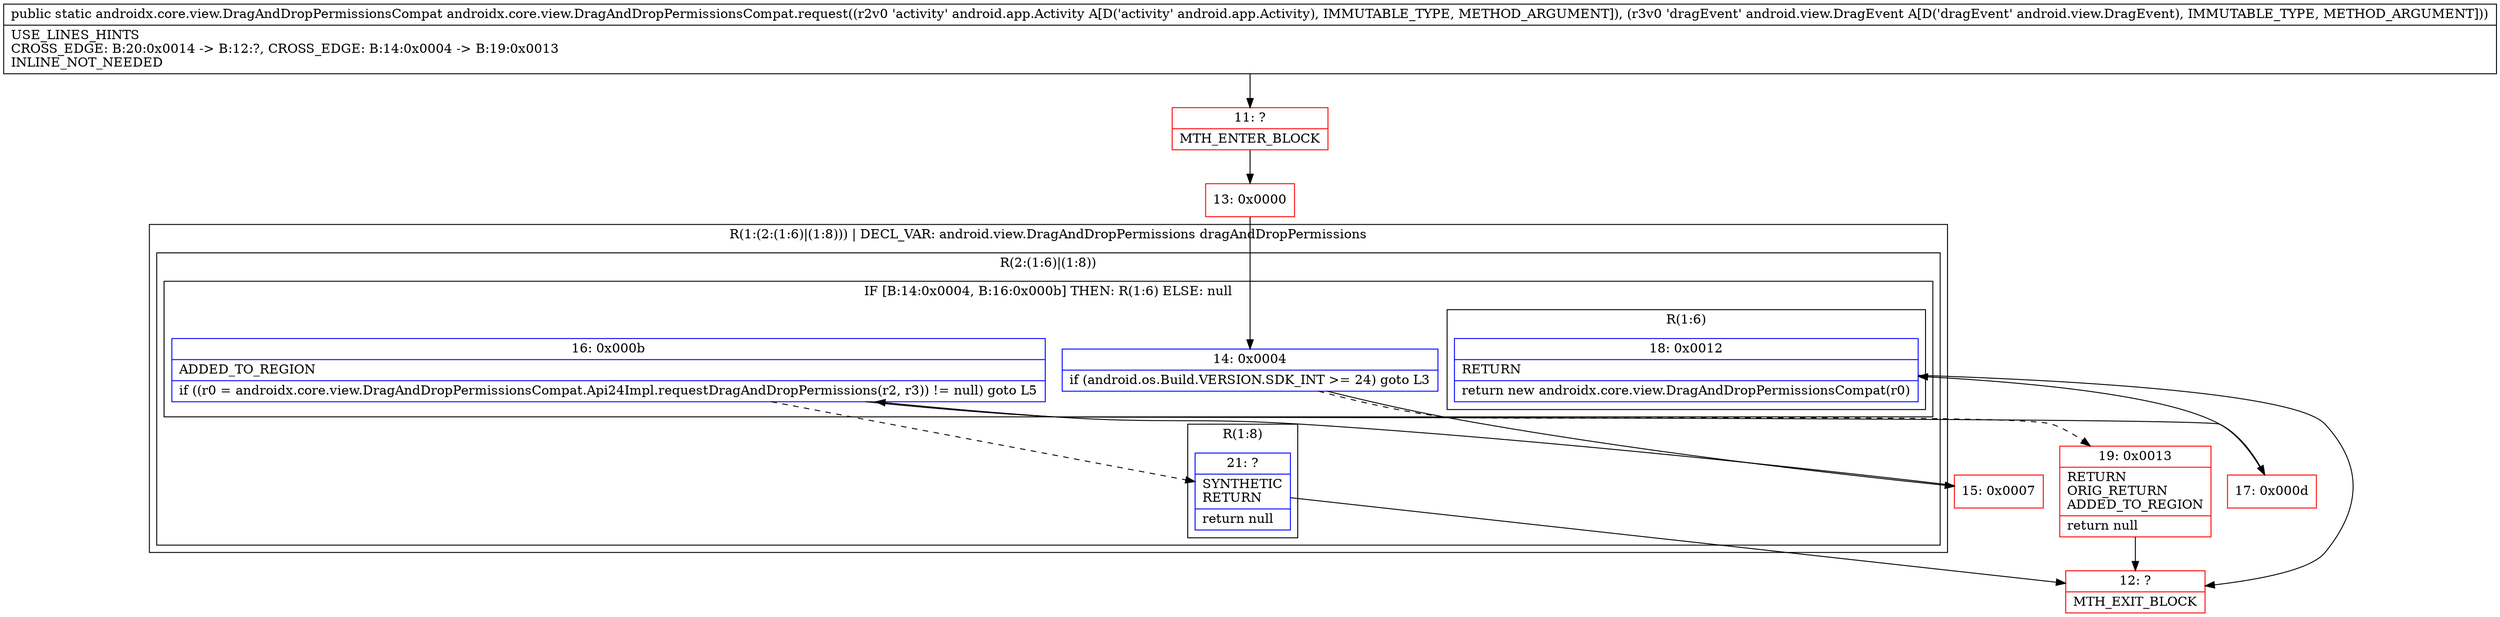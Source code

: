 digraph "CFG forandroidx.core.view.DragAndDropPermissionsCompat.request(Landroid\/app\/Activity;Landroid\/view\/DragEvent;)Landroidx\/core\/view\/DragAndDropPermissionsCompat;" {
subgraph cluster_Region_1927402083 {
label = "R(1:(2:(1:6)|(1:8))) | DECL_VAR: android.view.DragAndDropPermissions dragAndDropPermissions\l";
node [shape=record,color=blue];
subgraph cluster_Region_251574013 {
label = "R(2:(1:6)|(1:8))";
node [shape=record,color=blue];
subgraph cluster_IfRegion_822835378 {
label = "IF [B:14:0x0004, B:16:0x000b] THEN: R(1:6) ELSE: null";
node [shape=record,color=blue];
Node_14 [shape=record,label="{14\:\ 0x0004|if (android.os.Build.VERSION.SDK_INT \>= 24) goto L3\l}"];
Node_16 [shape=record,label="{16\:\ 0x000b|ADDED_TO_REGION\l|if ((r0 = androidx.core.view.DragAndDropPermissionsCompat.Api24Impl.requestDragAndDropPermissions(r2, r3)) != null) goto L5\l}"];
subgraph cluster_Region_743393391 {
label = "R(1:6)";
node [shape=record,color=blue];
Node_18 [shape=record,label="{18\:\ 0x0012|RETURN\l|return new androidx.core.view.DragAndDropPermissionsCompat(r0)\l}"];
}
}
subgraph cluster_Region_1354888527 {
label = "R(1:8)";
node [shape=record,color=blue];
Node_21 [shape=record,label="{21\:\ ?|SYNTHETIC\lRETURN\l|return null\l}"];
}
}
}
Node_11 [shape=record,color=red,label="{11\:\ ?|MTH_ENTER_BLOCK\l}"];
Node_13 [shape=record,color=red,label="{13\:\ 0x0000}"];
Node_15 [shape=record,color=red,label="{15\:\ 0x0007}"];
Node_17 [shape=record,color=red,label="{17\:\ 0x000d}"];
Node_12 [shape=record,color=red,label="{12\:\ ?|MTH_EXIT_BLOCK\l}"];
Node_19 [shape=record,color=red,label="{19\:\ 0x0013|RETURN\lORIG_RETURN\lADDED_TO_REGION\l|return null\l}"];
MethodNode[shape=record,label="{public static androidx.core.view.DragAndDropPermissionsCompat androidx.core.view.DragAndDropPermissionsCompat.request((r2v0 'activity' android.app.Activity A[D('activity' android.app.Activity), IMMUTABLE_TYPE, METHOD_ARGUMENT]), (r3v0 'dragEvent' android.view.DragEvent A[D('dragEvent' android.view.DragEvent), IMMUTABLE_TYPE, METHOD_ARGUMENT]))  | USE_LINES_HINTS\lCROSS_EDGE: B:20:0x0014 \-\> B:12:?, CROSS_EDGE: B:14:0x0004 \-\> B:19:0x0013\lINLINE_NOT_NEEDED\l}"];
MethodNode -> Node_11;Node_14 -> Node_15;
Node_14 -> Node_19[style=dashed];
Node_16 -> Node_17;
Node_16 -> Node_21[style=dashed];
Node_18 -> Node_12;
Node_21 -> Node_12;
Node_11 -> Node_13;
Node_13 -> Node_14;
Node_15 -> Node_16;
Node_17 -> Node_18;
Node_19 -> Node_12;
}

